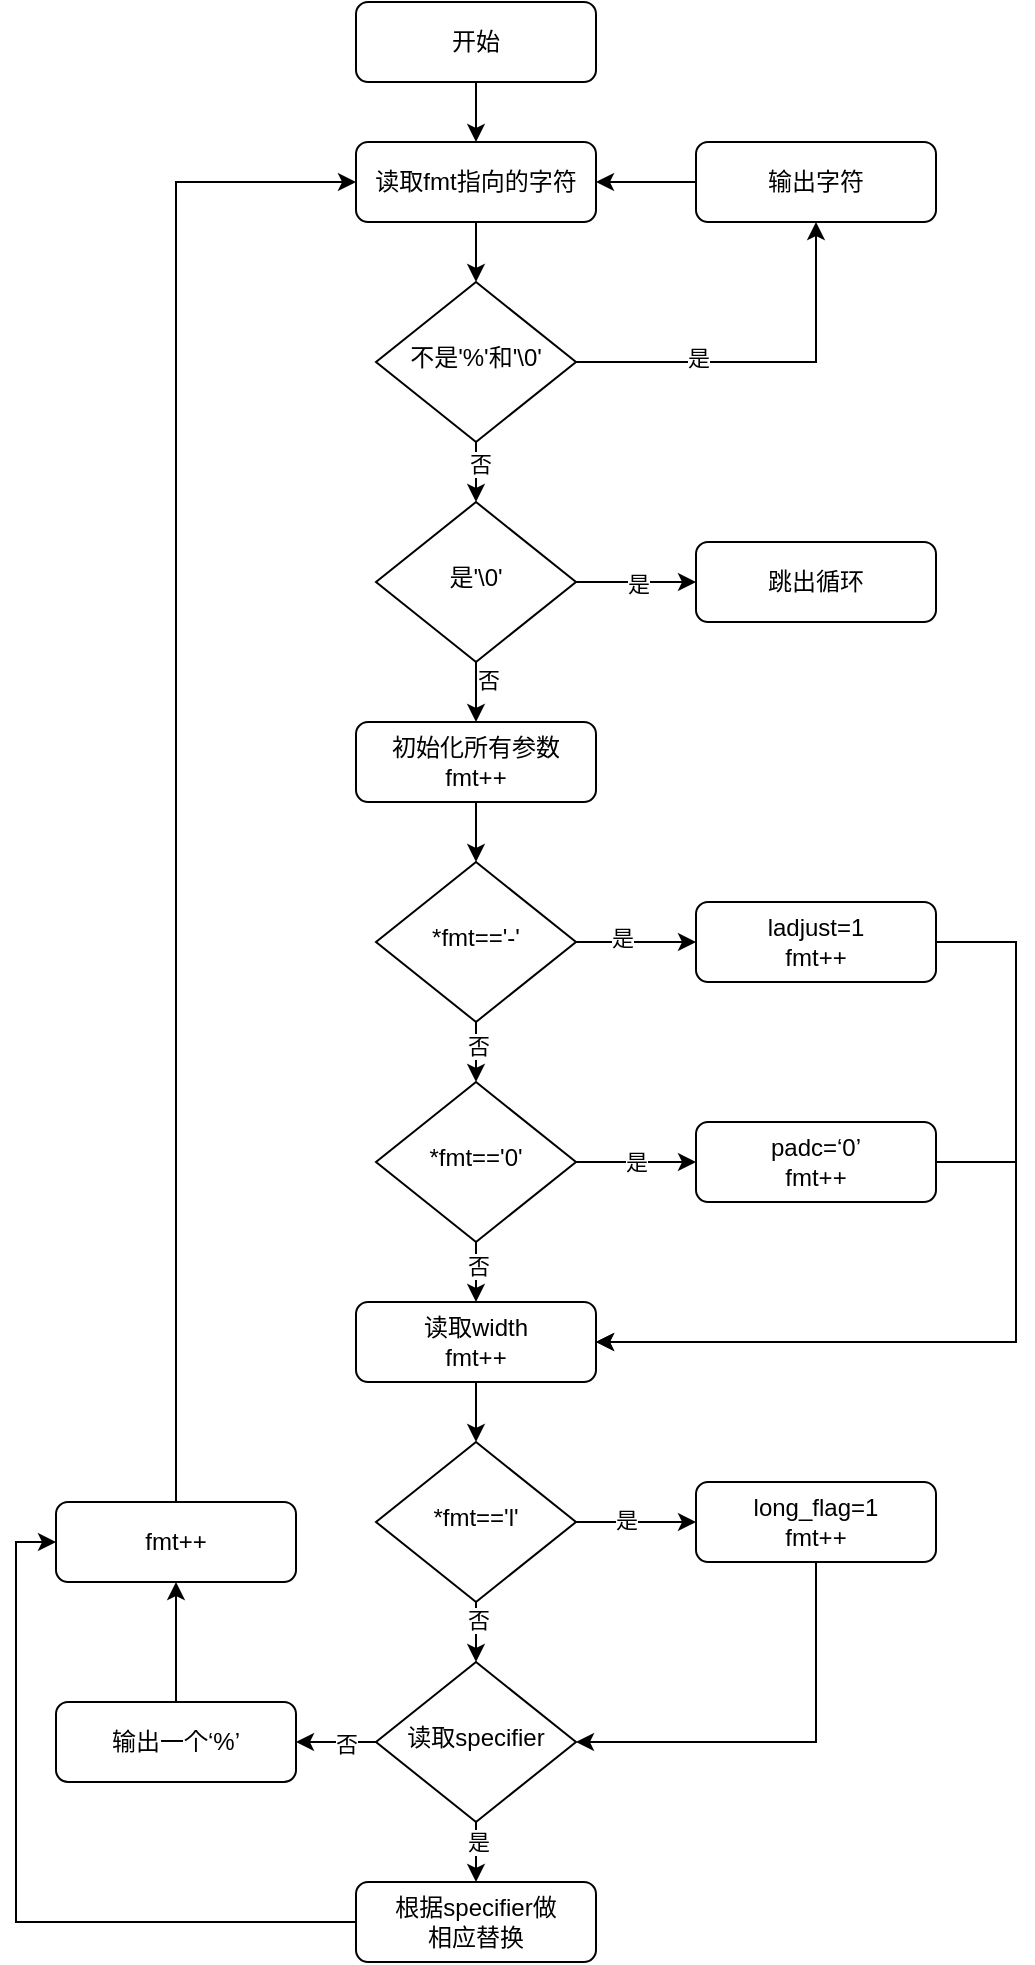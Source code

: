 <mxfile version="21.6.5" type="device">
  <diagram id="C5RBs43oDa-KdzZeNtuy" name="Page-1">
    <mxGraphModel dx="1446" dy="857" grid="1" gridSize="10" guides="1" tooltips="1" connect="1" arrows="1" fold="1" page="1" pageScale="1" pageWidth="827" pageHeight="1169" math="0" shadow="0">
      <root>
        <mxCell id="WIyWlLk6GJQsqaUBKTNV-0" />
        <mxCell id="WIyWlLk6GJQsqaUBKTNV-1" parent="WIyWlLk6GJQsqaUBKTNV-0" />
        <mxCell id="dEN1wEpHh9dn_TEWNNa1-1" value="" style="edgeStyle=orthogonalEdgeStyle;rounded=0;orthogonalLoop=1;jettySize=auto;html=1;" edge="1" parent="WIyWlLk6GJQsqaUBKTNV-1" source="WIyWlLk6GJQsqaUBKTNV-3" target="dEN1wEpHh9dn_TEWNNa1-0">
          <mxGeometry relative="1" as="geometry" />
        </mxCell>
        <mxCell id="WIyWlLk6GJQsqaUBKTNV-3" value="开始" style="rounded=1;whiteSpace=wrap;html=1;fontSize=12;glass=0;strokeWidth=1;shadow=0;" parent="WIyWlLk6GJQsqaUBKTNV-1" vertex="1">
          <mxGeometry x="340" y="60" width="120" height="40" as="geometry" />
        </mxCell>
        <mxCell id="dEN1wEpHh9dn_TEWNNa1-21" value="" style="edgeStyle=orthogonalEdgeStyle;rounded=0;orthogonalLoop=1;jettySize=auto;html=1;" edge="1" parent="WIyWlLk6GJQsqaUBKTNV-1" source="WIyWlLk6GJQsqaUBKTNV-6" target="dEN1wEpHh9dn_TEWNNa1-20">
          <mxGeometry relative="1" as="geometry" />
        </mxCell>
        <mxCell id="dEN1wEpHh9dn_TEWNNa1-26" value="是" style="edgeLabel;html=1;align=center;verticalAlign=middle;resizable=0;points=[];" vertex="1" connectable="0" parent="dEN1wEpHh9dn_TEWNNa1-21">
          <mxGeometry x="-0.244" y="2" relative="1" as="geometry">
            <mxPoint as="offset" />
          </mxGeometry>
        </mxCell>
        <mxCell id="dEN1wEpHh9dn_TEWNNa1-23" value="" style="edgeStyle=orthogonalEdgeStyle;rounded=0;orthogonalLoop=1;jettySize=auto;html=1;" edge="1" parent="WIyWlLk6GJQsqaUBKTNV-1" source="WIyWlLk6GJQsqaUBKTNV-6" target="dEN1wEpHh9dn_TEWNNa1-22">
          <mxGeometry relative="1" as="geometry" />
        </mxCell>
        <mxCell id="dEN1wEpHh9dn_TEWNNa1-29" value="否" style="edgeLabel;html=1;align=center;verticalAlign=middle;resizable=0;points=[];" vertex="1" connectable="0" parent="dEN1wEpHh9dn_TEWNNa1-23">
          <mxGeometry x="0.28" y="1" relative="1" as="geometry">
            <mxPoint as="offset" />
          </mxGeometry>
        </mxCell>
        <mxCell id="WIyWlLk6GJQsqaUBKTNV-6" value="*fmt==&#39;-&#39;" style="rhombus;whiteSpace=wrap;html=1;shadow=0;fontFamily=Helvetica;fontSize=12;align=center;strokeWidth=1;spacing=6;spacingTop=-4;" parent="WIyWlLk6GJQsqaUBKTNV-1" vertex="1">
          <mxGeometry x="350" y="490" width="100" height="80" as="geometry" />
        </mxCell>
        <mxCell id="dEN1wEpHh9dn_TEWNNa1-19" value="" style="edgeStyle=orthogonalEdgeStyle;rounded=0;orthogonalLoop=1;jettySize=auto;html=1;" edge="1" parent="WIyWlLk6GJQsqaUBKTNV-1" source="WIyWlLk6GJQsqaUBKTNV-12" target="WIyWlLk6GJQsqaUBKTNV-6">
          <mxGeometry relative="1" as="geometry" />
        </mxCell>
        <mxCell id="WIyWlLk6GJQsqaUBKTNV-12" value="初始化所有参数&lt;br&gt;fmt++" style="rounded=1;whiteSpace=wrap;html=1;fontSize=12;glass=0;strokeWidth=1;shadow=0;" parent="WIyWlLk6GJQsqaUBKTNV-1" vertex="1">
          <mxGeometry x="340" y="420" width="120" height="40" as="geometry" />
        </mxCell>
        <mxCell id="dEN1wEpHh9dn_TEWNNa1-3" value="" style="edgeStyle=orthogonalEdgeStyle;rounded=0;orthogonalLoop=1;jettySize=auto;html=1;" edge="1" parent="WIyWlLk6GJQsqaUBKTNV-1" source="dEN1wEpHh9dn_TEWNNa1-0" target="dEN1wEpHh9dn_TEWNNa1-2">
          <mxGeometry relative="1" as="geometry" />
        </mxCell>
        <mxCell id="dEN1wEpHh9dn_TEWNNa1-0" value="读取fmt指向的字符" style="rounded=1;whiteSpace=wrap;html=1;fontSize=12;glass=0;strokeWidth=1;shadow=0;" vertex="1" parent="WIyWlLk6GJQsqaUBKTNV-1">
          <mxGeometry x="340" y="130" width="120" height="40" as="geometry" />
        </mxCell>
        <mxCell id="dEN1wEpHh9dn_TEWNNa1-7" style="edgeStyle=orthogonalEdgeStyle;rounded=0;orthogonalLoop=1;jettySize=auto;html=1;entryX=0.5;entryY=1;entryDx=0;entryDy=0;" edge="1" parent="WIyWlLk6GJQsqaUBKTNV-1" source="dEN1wEpHh9dn_TEWNNa1-2" target="dEN1wEpHh9dn_TEWNNa1-6">
          <mxGeometry relative="1" as="geometry" />
        </mxCell>
        <mxCell id="dEN1wEpHh9dn_TEWNNa1-8" value="是" style="edgeLabel;html=1;align=center;verticalAlign=middle;resizable=0;points=[];" vertex="1" connectable="0" parent="dEN1wEpHh9dn_TEWNNa1-7">
          <mxGeometry x="-0.361" y="2" relative="1" as="geometry">
            <mxPoint as="offset" />
          </mxGeometry>
        </mxCell>
        <mxCell id="dEN1wEpHh9dn_TEWNNa1-11" value="" style="edgeStyle=orthogonalEdgeStyle;rounded=0;orthogonalLoop=1;jettySize=auto;html=1;" edge="1" parent="WIyWlLk6GJQsqaUBKTNV-1" source="dEN1wEpHh9dn_TEWNNa1-2" target="dEN1wEpHh9dn_TEWNNa1-10">
          <mxGeometry relative="1" as="geometry" />
        </mxCell>
        <mxCell id="dEN1wEpHh9dn_TEWNNa1-12" value="否" style="edgeLabel;html=1;align=center;verticalAlign=middle;resizable=0;points=[];" vertex="1" connectable="0" parent="dEN1wEpHh9dn_TEWNNa1-11">
          <mxGeometry x="0.24" y="2" relative="1" as="geometry">
            <mxPoint as="offset" />
          </mxGeometry>
        </mxCell>
        <mxCell id="dEN1wEpHh9dn_TEWNNa1-2" value="不是&#39;%&#39;和&#39;\0&#39;" style="rhombus;whiteSpace=wrap;html=1;shadow=0;fontFamily=Helvetica;fontSize=12;align=center;strokeWidth=1;spacing=6;spacingTop=-4;" vertex="1" parent="WIyWlLk6GJQsqaUBKTNV-1">
          <mxGeometry x="350" y="200" width="100" height="80" as="geometry" />
        </mxCell>
        <mxCell id="dEN1wEpHh9dn_TEWNNa1-9" style="edgeStyle=orthogonalEdgeStyle;rounded=0;orthogonalLoop=1;jettySize=auto;html=1;entryX=1;entryY=0.5;entryDx=0;entryDy=0;" edge="1" parent="WIyWlLk6GJQsqaUBKTNV-1" source="dEN1wEpHh9dn_TEWNNa1-6" target="dEN1wEpHh9dn_TEWNNa1-0">
          <mxGeometry relative="1" as="geometry" />
        </mxCell>
        <mxCell id="dEN1wEpHh9dn_TEWNNa1-6" value="输出字符" style="rounded=1;whiteSpace=wrap;html=1;fontSize=12;glass=0;strokeWidth=1;shadow=0;" vertex="1" parent="WIyWlLk6GJQsqaUBKTNV-1">
          <mxGeometry x="510" y="130" width="120" height="40" as="geometry" />
        </mxCell>
        <mxCell id="dEN1wEpHh9dn_TEWNNa1-16" value="" style="edgeStyle=orthogonalEdgeStyle;rounded=0;orthogonalLoop=1;jettySize=auto;html=1;" edge="1" parent="WIyWlLk6GJQsqaUBKTNV-1" source="dEN1wEpHh9dn_TEWNNa1-10" target="dEN1wEpHh9dn_TEWNNa1-15">
          <mxGeometry relative="1" as="geometry" />
        </mxCell>
        <mxCell id="dEN1wEpHh9dn_TEWNNa1-17" value="是" style="edgeLabel;html=1;align=center;verticalAlign=middle;resizable=0;points=[];" vertex="1" connectable="0" parent="dEN1wEpHh9dn_TEWNNa1-16">
          <mxGeometry x="0.022" y="-1" relative="1" as="geometry">
            <mxPoint as="offset" />
          </mxGeometry>
        </mxCell>
        <mxCell id="dEN1wEpHh9dn_TEWNNa1-18" value="" style="edgeStyle=orthogonalEdgeStyle;rounded=0;orthogonalLoop=1;jettySize=auto;html=1;" edge="1" parent="WIyWlLk6GJQsqaUBKTNV-1" source="dEN1wEpHh9dn_TEWNNa1-10" target="WIyWlLk6GJQsqaUBKTNV-12">
          <mxGeometry relative="1" as="geometry" />
        </mxCell>
        <mxCell id="dEN1wEpHh9dn_TEWNNa1-28" value="否" style="edgeLabel;html=1;align=center;verticalAlign=middle;resizable=0;points=[];" vertex="1" connectable="0" parent="dEN1wEpHh9dn_TEWNNa1-18">
          <mxGeometry x="-0.64" y="6" relative="1" as="geometry">
            <mxPoint as="offset" />
          </mxGeometry>
        </mxCell>
        <mxCell id="dEN1wEpHh9dn_TEWNNa1-10" value="是&#39;\0&#39;" style="rhombus;whiteSpace=wrap;html=1;shadow=0;fontFamily=Helvetica;fontSize=12;align=center;strokeWidth=1;spacing=6;spacingTop=-4;" vertex="1" parent="WIyWlLk6GJQsqaUBKTNV-1">
          <mxGeometry x="350" y="310" width="100" height="80" as="geometry" />
        </mxCell>
        <mxCell id="dEN1wEpHh9dn_TEWNNa1-15" value="跳出循环" style="rounded=1;whiteSpace=wrap;html=1;fontSize=12;glass=0;strokeWidth=1;shadow=0;" vertex="1" parent="WIyWlLk6GJQsqaUBKTNV-1">
          <mxGeometry x="510" y="330" width="120" height="40" as="geometry" />
        </mxCell>
        <mxCell id="dEN1wEpHh9dn_TEWNNa1-46" style="edgeStyle=orthogonalEdgeStyle;rounded=0;orthogonalLoop=1;jettySize=auto;html=1;entryX=1;entryY=0.5;entryDx=0;entryDy=0;" edge="1" parent="WIyWlLk6GJQsqaUBKTNV-1" source="dEN1wEpHh9dn_TEWNNa1-20" target="dEN1wEpHh9dn_TEWNNa1-34">
          <mxGeometry relative="1" as="geometry">
            <Array as="points">
              <mxPoint x="670" y="530" />
              <mxPoint x="670" y="730" />
            </Array>
          </mxGeometry>
        </mxCell>
        <mxCell id="dEN1wEpHh9dn_TEWNNa1-20" value="ladjust=1&lt;br&gt;fmt++" style="rounded=1;whiteSpace=wrap;html=1;fontSize=12;glass=0;strokeWidth=1;shadow=0;" vertex="1" parent="WIyWlLk6GJQsqaUBKTNV-1">
          <mxGeometry x="510" y="510" width="120" height="40" as="geometry" />
        </mxCell>
        <mxCell id="dEN1wEpHh9dn_TEWNNa1-25" value="" style="edgeStyle=orthogonalEdgeStyle;rounded=0;orthogonalLoop=1;jettySize=auto;html=1;" edge="1" parent="WIyWlLk6GJQsqaUBKTNV-1" source="dEN1wEpHh9dn_TEWNNa1-22" target="dEN1wEpHh9dn_TEWNNa1-24">
          <mxGeometry relative="1" as="geometry" />
        </mxCell>
        <mxCell id="dEN1wEpHh9dn_TEWNNa1-27" value="是" style="edgeLabel;html=1;align=center;verticalAlign=middle;resizable=0;points=[];" vertex="1" connectable="0" parent="dEN1wEpHh9dn_TEWNNa1-25">
          <mxGeometry x="-0.011" relative="1" as="geometry">
            <mxPoint as="offset" />
          </mxGeometry>
        </mxCell>
        <mxCell id="dEN1wEpHh9dn_TEWNNa1-35" value="" style="edgeStyle=orthogonalEdgeStyle;rounded=0;orthogonalLoop=1;jettySize=auto;html=1;" edge="1" parent="WIyWlLk6GJQsqaUBKTNV-1" source="dEN1wEpHh9dn_TEWNNa1-22" target="dEN1wEpHh9dn_TEWNNa1-34">
          <mxGeometry relative="1" as="geometry" />
        </mxCell>
        <mxCell id="dEN1wEpHh9dn_TEWNNa1-36" value="否" style="edgeLabel;html=1;align=center;verticalAlign=middle;resizable=0;points=[];" vertex="1" connectable="0" parent="dEN1wEpHh9dn_TEWNNa1-35">
          <mxGeometry x="0.28" y="1" relative="1" as="geometry">
            <mxPoint as="offset" />
          </mxGeometry>
        </mxCell>
        <mxCell id="dEN1wEpHh9dn_TEWNNa1-22" value="*fmt==&#39;0&#39;" style="rhombus;whiteSpace=wrap;html=1;shadow=0;fontFamily=Helvetica;fontSize=12;align=center;strokeWidth=1;spacing=6;spacingTop=-4;" vertex="1" parent="WIyWlLk6GJQsqaUBKTNV-1">
          <mxGeometry x="350" y="600" width="100" height="80" as="geometry" />
        </mxCell>
        <mxCell id="dEN1wEpHh9dn_TEWNNa1-47" style="edgeStyle=orthogonalEdgeStyle;rounded=0;orthogonalLoop=1;jettySize=auto;html=1;entryX=1;entryY=0.5;entryDx=0;entryDy=0;" edge="1" parent="WIyWlLk6GJQsqaUBKTNV-1" source="dEN1wEpHh9dn_TEWNNa1-24" target="dEN1wEpHh9dn_TEWNNa1-34">
          <mxGeometry relative="1" as="geometry">
            <Array as="points">
              <mxPoint x="670" y="640" />
              <mxPoint x="670" y="730" />
            </Array>
          </mxGeometry>
        </mxCell>
        <mxCell id="dEN1wEpHh9dn_TEWNNa1-24" value="padc=‘0’&lt;br&gt;fmt++" style="rounded=1;whiteSpace=wrap;html=1;fontSize=12;glass=0;strokeWidth=1;shadow=0;" vertex="1" parent="WIyWlLk6GJQsqaUBKTNV-1">
          <mxGeometry x="510" y="620" width="120" height="40" as="geometry" />
        </mxCell>
        <mxCell id="dEN1wEpHh9dn_TEWNNa1-40" value="" style="edgeStyle=orthogonalEdgeStyle;rounded=0;orthogonalLoop=1;jettySize=auto;html=1;" edge="1" parent="WIyWlLk6GJQsqaUBKTNV-1" source="dEN1wEpHh9dn_TEWNNa1-34" target="dEN1wEpHh9dn_TEWNNa1-39">
          <mxGeometry relative="1" as="geometry" />
        </mxCell>
        <mxCell id="dEN1wEpHh9dn_TEWNNa1-34" value="读取width&lt;br&gt;fmt++" style="rounded=1;whiteSpace=wrap;html=1;fontSize=12;glass=0;strokeWidth=1;shadow=0;" vertex="1" parent="WIyWlLk6GJQsqaUBKTNV-1">
          <mxGeometry x="340" y="710" width="120" height="40" as="geometry" />
        </mxCell>
        <mxCell id="dEN1wEpHh9dn_TEWNNa1-42" value="" style="edgeStyle=orthogonalEdgeStyle;rounded=0;orthogonalLoop=1;jettySize=auto;html=1;" edge="1" parent="WIyWlLk6GJQsqaUBKTNV-1" source="dEN1wEpHh9dn_TEWNNa1-39" target="dEN1wEpHh9dn_TEWNNa1-41">
          <mxGeometry relative="1" as="geometry" />
        </mxCell>
        <mxCell id="dEN1wEpHh9dn_TEWNNa1-43" value="是" style="edgeLabel;html=1;align=center;verticalAlign=middle;resizable=0;points=[];" vertex="1" connectable="0" parent="dEN1wEpHh9dn_TEWNNa1-42">
          <mxGeometry x="-0.178" y="1" relative="1" as="geometry">
            <mxPoint as="offset" />
          </mxGeometry>
        </mxCell>
        <mxCell id="dEN1wEpHh9dn_TEWNNa1-49" value="" style="edgeStyle=orthogonalEdgeStyle;rounded=0;orthogonalLoop=1;jettySize=auto;html=1;" edge="1" parent="WIyWlLk6GJQsqaUBKTNV-1" source="dEN1wEpHh9dn_TEWNNa1-39">
          <mxGeometry relative="1" as="geometry">
            <mxPoint x="400" y="890" as="targetPoint" />
          </mxGeometry>
        </mxCell>
        <mxCell id="dEN1wEpHh9dn_TEWNNa1-50" value="否" style="edgeLabel;html=1;align=center;verticalAlign=middle;resizable=0;points=[];" vertex="1" connectable="0" parent="dEN1wEpHh9dn_TEWNNa1-49">
          <mxGeometry x="0.347" y="1" relative="1" as="geometry">
            <mxPoint x="-1" y="-11" as="offset" />
          </mxGeometry>
        </mxCell>
        <mxCell id="dEN1wEpHh9dn_TEWNNa1-39" value="*fmt==&#39;l&#39;" style="rhombus;whiteSpace=wrap;html=1;shadow=0;fontFamily=Helvetica;fontSize=12;align=center;strokeWidth=1;spacing=6;spacingTop=-4;" vertex="1" parent="WIyWlLk6GJQsqaUBKTNV-1">
          <mxGeometry x="350" y="780" width="100" height="80" as="geometry" />
        </mxCell>
        <mxCell id="dEN1wEpHh9dn_TEWNNa1-54" style="edgeStyle=orthogonalEdgeStyle;rounded=0;orthogonalLoop=1;jettySize=auto;html=1;entryX=1;entryY=0.5;entryDx=0;entryDy=0;" edge="1" parent="WIyWlLk6GJQsqaUBKTNV-1" source="dEN1wEpHh9dn_TEWNNa1-41" target="dEN1wEpHh9dn_TEWNNa1-52">
          <mxGeometry relative="1" as="geometry">
            <Array as="points">
              <mxPoint x="570" y="930" />
            </Array>
          </mxGeometry>
        </mxCell>
        <mxCell id="dEN1wEpHh9dn_TEWNNa1-41" value="long_flag=1&lt;br&gt;fmt++" style="rounded=1;whiteSpace=wrap;html=1;fontSize=12;glass=0;strokeWidth=1;shadow=0;" vertex="1" parent="WIyWlLk6GJQsqaUBKTNV-1">
          <mxGeometry x="510" y="800" width="120" height="40" as="geometry" />
        </mxCell>
        <mxCell id="dEN1wEpHh9dn_TEWNNa1-56" value="" style="edgeStyle=orthogonalEdgeStyle;rounded=0;orthogonalLoop=1;jettySize=auto;html=1;" edge="1" parent="WIyWlLk6GJQsqaUBKTNV-1" source="dEN1wEpHh9dn_TEWNNa1-52" target="dEN1wEpHh9dn_TEWNNa1-55">
          <mxGeometry relative="1" as="geometry" />
        </mxCell>
        <mxCell id="dEN1wEpHh9dn_TEWNNa1-59" value="是" style="edgeLabel;html=1;align=center;verticalAlign=middle;resizable=0;points=[];" vertex="1" connectable="0" parent="dEN1wEpHh9dn_TEWNNa1-56">
          <mxGeometry x="-0.613" y="1" relative="1" as="geometry">
            <mxPoint as="offset" />
          </mxGeometry>
        </mxCell>
        <mxCell id="dEN1wEpHh9dn_TEWNNa1-58" value="" style="edgeStyle=orthogonalEdgeStyle;rounded=0;orthogonalLoop=1;jettySize=auto;html=1;" edge="1" parent="WIyWlLk6GJQsqaUBKTNV-1" source="dEN1wEpHh9dn_TEWNNa1-52" target="dEN1wEpHh9dn_TEWNNa1-57">
          <mxGeometry relative="1" as="geometry" />
        </mxCell>
        <mxCell id="dEN1wEpHh9dn_TEWNNa1-60" value="否" style="edgeLabel;html=1;align=center;verticalAlign=middle;resizable=0;points=[];" vertex="1" connectable="0" parent="dEN1wEpHh9dn_TEWNNa1-58">
          <mxGeometry x="-0.233" y="1" relative="1" as="geometry">
            <mxPoint as="offset" />
          </mxGeometry>
        </mxCell>
        <mxCell id="dEN1wEpHh9dn_TEWNNa1-52" value="读取specifier" style="rhombus;whiteSpace=wrap;html=1;shadow=0;fontFamily=Helvetica;fontSize=12;align=center;strokeWidth=1;spacing=6;spacingTop=-4;" vertex="1" parent="WIyWlLk6GJQsqaUBKTNV-1">
          <mxGeometry x="350" y="890" width="100" height="80" as="geometry" />
        </mxCell>
        <mxCell id="dEN1wEpHh9dn_TEWNNa1-64" style="edgeStyle=orthogonalEdgeStyle;rounded=0;orthogonalLoop=1;jettySize=auto;html=1;entryX=0;entryY=0.5;entryDx=0;entryDy=0;" edge="1" parent="WIyWlLk6GJQsqaUBKTNV-1" source="dEN1wEpHh9dn_TEWNNa1-55" target="dEN1wEpHh9dn_TEWNNa1-63">
          <mxGeometry relative="1" as="geometry" />
        </mxCell>
        <mxCell id="dEN1wEpHh9dn_TEWNNa1-55" value="根据specifier做&lt;br&gt;相应替换" style="rounded=1;whiteSpace=wrap;html=1;fontSize=12;glass=0;strokeWidth=1;shadow=0;" vertex="1" parent="WIyWlLk6GJQsqaUBKTNV-1">
          <mxGeometry x="340" y="1000" width="120" height="40" as="geometry" />
        </mxCell>
        <mxCell id="dEN1wEpHh9dn_TEWNNa1-65" style="edgeStyle=orthogonalEdgeStyle;rounded=0;orthogonalLoop=1;jettySize=auto;html=1;entryX=0.5;entryY=1;entryDx=0;entryDy=0;" edge="1" parent="WIyWlLk6GJQsqaUBKTNV-1" source="dEN1wEpHh9dn_TEWNNa1-57" target="dEN1wEpHh9dn_TEWNNa1-63">
          <mxGeometry relative="1" as="geometry" />
        </mxCell>
        <mxCell id="dEN1wEpHh9dn_TEWNNa1-57" value="输出一个‘%’" style="rounded=1;whiteSpace=wrap;html=1;fontSize=12;glass=0;strokeWidth=1;shadow=0;" vertex="1" parent="WIyWlLk6GJQsqaUBKTNV-1">
          <mxGeometry x="190" y="910" width="120" height="40" as="geometry" />
        </mxCell>
        <mxCell id="dEN1wEpHh9dn_TEWNNa1-66" style="edgeStyle=orthogonalEdgeStyle;rounded=0;orthogonalLoop=1;jettySize=auto;html=1;entryX=0;entryY=0.5;entryDx=0;entryDy=0;" edge="1" parent="WIyWlLk6GJQsqaUBKTNV-1" source="dEN1wEpHh9dn_TEWNNa1-63" target="dEN1wEpHh9dn_TEWNNa1-0">
          <mxGeometry relative="1" as="geometry">
            <Array as="points">
              <mxPoint x="250" y="150" />
            </Array>
          </mxGeometry>
        </mxCell>
        <mxCell id="dEN1wEpHh9dn_TEWNNa1-63" value="fmt++" style="rounded=1;whiteSpace=wrap;html=1;fontSize=12;glass=0;strokeWidth=1;shadow=0;" vertex="1" parent="WIyWlLk6GJQsqaUBKTNV-1">
          <mxGeometry x="190" y="810" width="120" height="40" as="geometry" />
        </mxCell>
      </root>
    </mxGraphModel>
  </diagram>
</mxfile>
